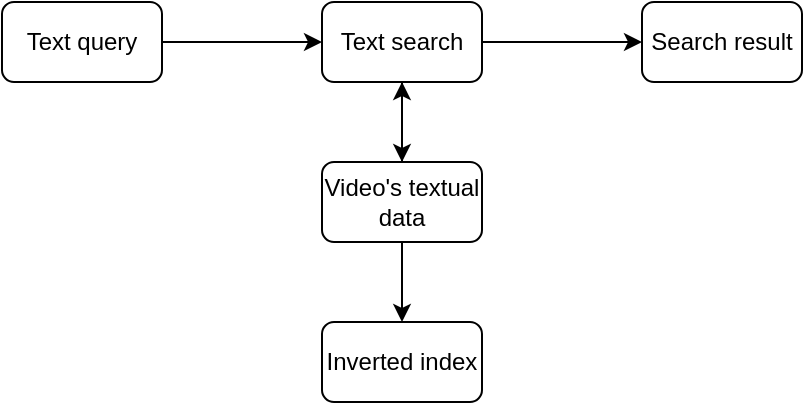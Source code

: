 <mxfile version="28.2.0">
  <diagram id="h2n4eysGeJnpq-un4g_5" name="Page-1">
    <mxGraphModel dx="976" dy="565" grid="1" gridSize="10" guides="1" tooltips="1" connect="1" arrows="1" fold="1" page="1" pageScale="1" pageWidth="850" pageHeight="1100" math="0" shadow="0">
      <root>
        <mxCell id="0" />
        <mxCell id="1" parent="0" />
        <mxCell id="MPdak9EGKR8U36clafGX-5" style="edgeStyle=orthogonalEdgeStyle;rounded=0;orthogonalLoop=1;jettySize=auto;html=1;exitX=1;exitY=0.5;exitDx=0;exitDy=0;entryX=0;entryY=0.5;entryDx=0;entryDy=0;" parent="1" source="MPdak9EGKR8U36clafGX-1" target="MPdak9EGKR8U36clafGX-2" edge="1">
          <mxGeometry relative="1" as="geometry" />
        </mxCell>
        <mxCell id="MPdak9EGKR8U36clafGX-1" value="Text query" style="rounded=1;whiteSpace=wrap;html=1;" parent="1" vertex="1">
          <mxGeometry x="80" y="80" width="80" height="40" as="geometry" />
        </mxCell>
        <mxCell id="MPdak9EGKR8U36clafGX-6" style="edgeStyle=orthogonalEdgeStyle;rounded=0;orthogonalLoop=1;jettySize=auto;html=1;exitX=0.5;exitY=1;exitDx=0;exitDy=0;entryX=0.5;entryY=0;entryDx=0;entryDy=0;" parent="1" source="MPdak9EGKR8U36clafGX-2" target="MPdak9EGKR8U36clafGX-3" edge="1">
          <mxGeometry relative="1" as="geometry" />
        </mxCell>
        <mxCell id="MPdak9EGKR8U36clafGX-8" style="edgeStyle=orthogonalEdgeStyle;rounded=0;orthogonalLoop=1;jettySize=auto;html=1;exitX=1;exitY=0.5;exitDx=0;exitDy=0;" parent="1" source="MPdak9EGKR8U36clafGX-2" target="MPdak9EGKR8U36clafGX-4" edge="1">
          <mxGeometry relative="1" as="geometry" />
        </mxCell>
        <mxCell id="MPdak9EGKR8U36clafGX-2" value="Text search" style="rounded=1;whiteSpace=wrap;html=1;" parent="1" vertex="1">
          <mxGeometry x="240" y="80" width="80" height="40" as="geometry" />
        </mxCell>
        <mxCell id="MPdak9EGKR8U36clafGX-7" style="edgeStyle=orthogonalEdgeStyle;rounded=0;orthogonalLoop=1;jettySize=auto;html=1;exitX=0.5;exitY=0;exitDx=0;exitDy=0;entryX=0.5;entryY=1;entryDx=0;entryDy=0;" parent="1" source="MPdak9EGKR8U36clafGX-3" target="MPdak9EGKR8U36clafGX-2" edge="1">
          <mxGeometry relative="1" as="geometry" />
        </mxCell>
        <mxCell id="Sfq2QO9gu8sBg0JYuG3Z-2" style="edgeStyle=orthogonalEdgeStyle;rounded=0;orthogonalLoop=1;jettySize=auto;html=1;exitX=0.5;exitY=1;exitDx=0;exitDy=0;entryX=0.5;entryY=0;entryDx=0;entryDy=0;" parent="1" source="MPdak9EGKR8U36clafGX-3" target="Sfq2QO9gu8sBg0JYuG3Z-1" edge="1">
          <mxGeometry relative="1" as="geometry" />
        </mxCell>
        <mxCell id="MPdak9EGKR8U36clafGX-3" value="Video&#39;s textual data" style="rounded=1;whiteSpace=wrap;html=1;" parent="1" vertex="1">
          <mxGeometry x="240" y="160" width="80" height="40" as="geometry" />
        </mxCell>
        <mxCell id="MPdak9EGKR8U36clafGX-4" value="Search result" style="rounded=1;whiteSpace=wrap;html=1;" parent="1" vertex="1">
          <mxGeometry x="400" y="80" width="80" height="40" as="geometry" />
        </mxCell>
        <mxCell id="Sfq2QO9gu8sBg0JYuG3Z-1" value="Inverted index" style="rounded=1;whiteSpace=wrap;html=1;" parent="1" vertex="1">
          <mxGeometry x="240" y="240" width="80" height="40" as="geometry" />
        </mxCell>
      </root>
    </mxGraphModel>
  </diagram>
</mxfile>
